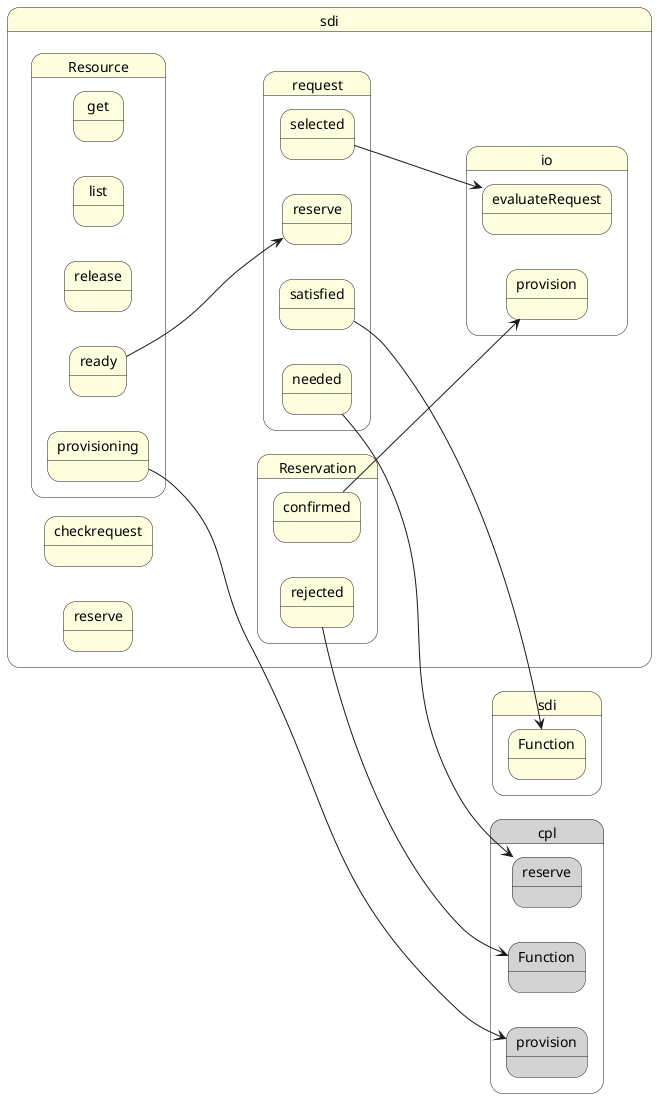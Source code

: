 @startuml
left to right direction


state "sdi" as sdi #lightyellow {
}


state "sdi" as pstatename #lightyellow {
    state "Custom Function" as sdifunction {
    }
}

        state "sdi" as sdi #lightyellow {
state "checkrequest" as sdicheckrequest #lightyellow {
}
}


        state "sdi" as sdi #lightyellow {
state "reserve" as sdireserve #lightyellow {
}
}


        state "sdi" as sdi #lightyellow {
state "resource" as sdiresource #lightyellow {
state "get" as sdiresourceget #lightyellow {
}
}
}


        state "sdi" as sdi #lightyellow {
state "resource" as sdiresource #lightyellow {
state "list" as sdiresourcelist #lightyellow {
}
}
}


        state "sdi" as sdi #lightyellow {
state "resource" as sdiresource #lightyellow {
state "release" as sdiresourcerelease #lightyellow {
}
}
}




        state "sdi" as sdi #lightyellow {
state "Request" as sdirequest #lightyellow {
state "satisfied" as sdirequestsatisfied #lightyellow {
}
}
}

        
    state "sdi" as sdi #lightyellow {
state "Function" as sdifunction #lightyellow {
}
}

    sdirequestsatisfied ---> sdifunction
  

        state "sdi" as sdi #lightyellow {
state "Resource" as sdiresource #lightyellow {
state "ready" as sdiresourceready #lightyellow {
}
}
}

        
    state "sdi" as sdi #lightyellow {
state "request" as sdirequest #lightyellow {
state "reserve" as sdirequestreserve #lightyellow {
}
}
}

    sdiresourceready ---> sdirequestreserve
  


    state "sdi" as sdi #lightyellow {
state "Request" as sdirequest #lightyellow {
state "needed" as sdirequestneeded #lightyellow {
}
}
}

    state "cpl" as cpl #lightgray {
state "reserve" as cplreserve #lightgray {
}
}

        sdirequestneeded ---> cplreserve
       
    state "sdi" as sdi #lightyellow {
state "Reservation" as sdireservation #lightyellow {
state "rejected" as sdireservationrejected #lightyellow {
}
}
}

    state "cpl" as cpl #lightgray {
state "Function" as cplfunction #lightgray {
}
}

        sdireservationrejected ---> cplfunction
       
    state "sdi" as sdi #lightyellow {
state "Resource" as sdiresource #lightyellow {
state "provisioning" as sdiresourceprovisioning #lightyellow {
}
}
}

    state "cpl" as cpl #lightgray {
state "provision" as cplprovision #lightgray {
}
}

        sdiresourceprovisioning ---> cplprovision
       
    state "sdi" as sdi #lightyellow {
state "Request" as sdirequest #lightyellow {
state "selected" as sdirequestselected #lightyellow {
}
}
}

    state "sdi" as sdi #lightyellow {
state "io" as sdiio #lightyellow {
state "evaluateRequest" as sdiioevaluaterequest #lightyellow {
}
}
}

        sdirequestselected ---> sdiioevaluaterequest
       
    state "sdi" as sdi #lightyellow {
state "Reservation" as sdireservation #lightyellow {
state "confirmed" as sdireservationconfirmed #lightyellow {
}
}
}

    state "sdi" as sdi #lightyellow {
state "io" as sdiio #lightyellow {
state "provision" as sdiioprovision #lightyellow {
}
}
}

        sdireservationconfirmed ---> sdiioprovision
       
    
    
        
       
    
    state "sdi" as sdi #lightyellow {
state "request" as sdirequest #lightyellow {
state "reserve" as sdirequestreserve #lightyellow {
}
}
}

        
       

@enduml
